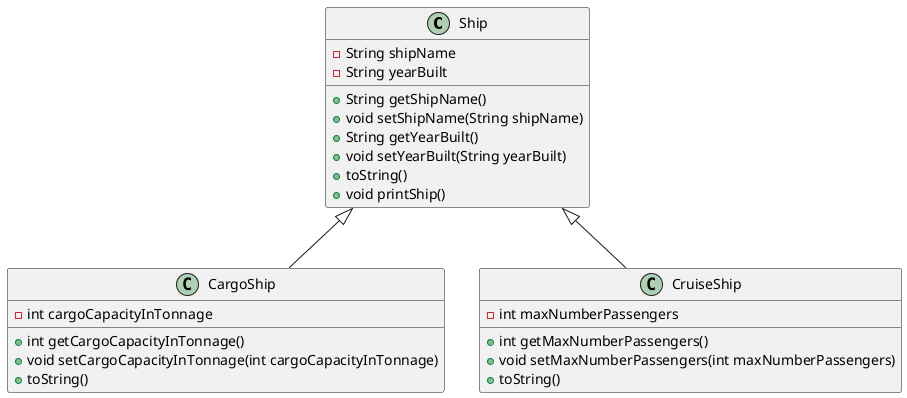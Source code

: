 @startuml

class Ship {
    - String shipName
    - String yearBuilt
    + String getShipName()
    + void setShipName(String shipName)
    + String getYearBuilt()
    + void setYearBuilt(String yearBuilt)
    + toString()
    + void printShip()
}

class CargoShip {
    - int cargoCapacityInTonnage
    + int getCargoCapacityInTonnage()
    + void setCargoCapacityInTonnage(int cargoCapacityInTonnage)
    + toString()
}

class CruiseShip {
    - int maxNumberPassengers
    + int getMaxNumberPassengers()
    + void setMaxNumberPassengers(int maxNumberPassengers)
    + toString()
}

Ship <|-- CargoShip
Ship <|-- CruiseShip

@enduml


